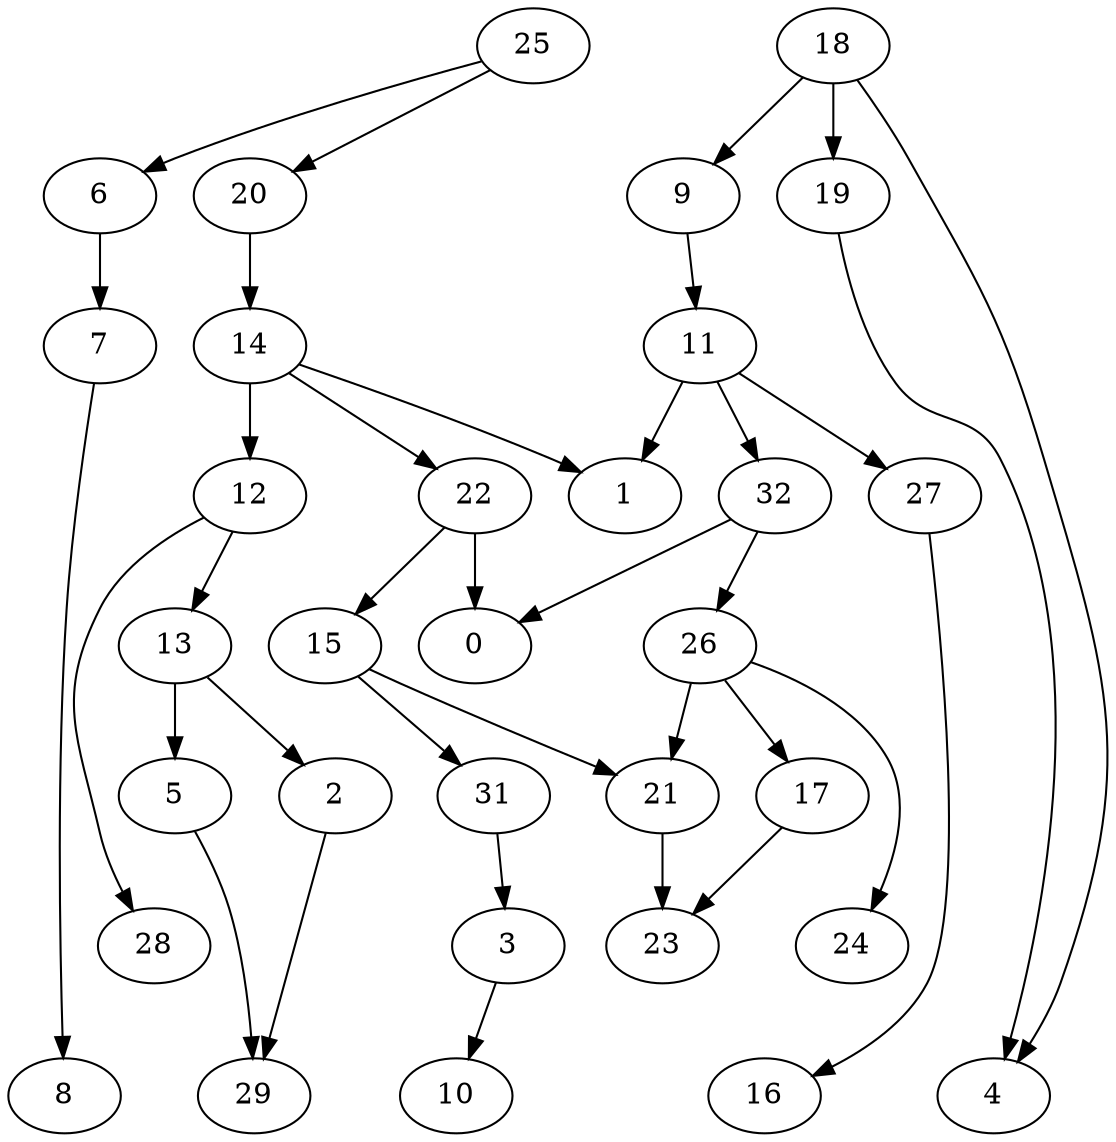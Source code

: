 digraph G {
    2;
    29;
    3;
    10;
    5;
    6;
    7;
    8;
    9;
    11;
    1;
    27;
    32;
    16;
    0;
    26;
    21;
    17;
    24;
    23;
    12;
    13;
    28;
    14;
    22;
    15;
    31;
    18;
    19;
    4;
    20;
    25;
    2 -> 29 [weight=0];
    3 -> 10 [weight=0];
    5 -> 29 [weight=0];
    6 -> 7 [weight=2];
    7 -> 8 [weight=0];
    9 -> 11 [weight=0];
    11 -> 1 [weight=1];
    11 -> 27 [weight=0];
    11 -> 32 [weight=1];
    27 -> 16 [weight=0];
    32 -> 0 [weight=0];
    32 -> 26 [weight=0];
    26 -> 21 [weight=0];
    26 -> 17 [weight=0];
    26 -> 24 [weight=0];
    21 -> 23 [weight=2];
    17 -> 23 [weight=0];
    12 -> 13 [weight=0];
    12 -> 28 [weight=0];
    13 -> 2 [weight=0];
    13 -> 5 [weight=0];
    14 -> 1 [weight=0];
    14 -> 12 [weight=1];
    14 -> 22 [weight=0];
    22 -> 0 [weight=2];
    22 -> 15 [weight=0];
    15 -> 21 [weight=0];
    15 -> 31 [weight=0];
    31 -> 3 [weight=0];
    18 -> 9 [weight=0];
    18 -> 19 [weight=1];
    18 -> 4 [weight=0];
    19 -> 4 [weight=0];
    20 -> 14 [weight=1];
    25 -> 6 [weight=0];
    25 -> 20 [weight=0];
}
